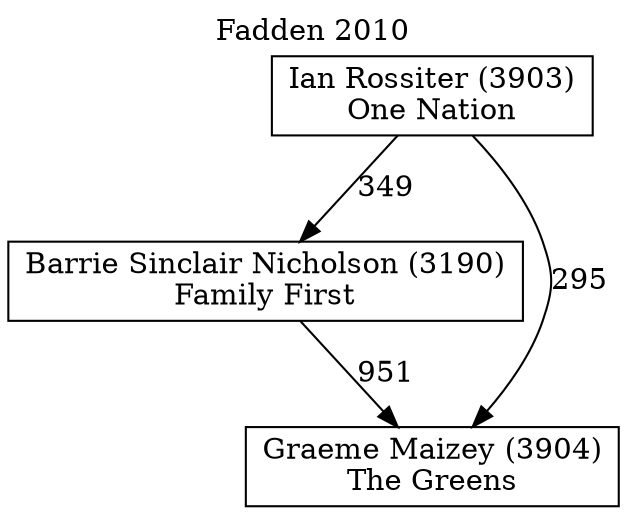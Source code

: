 // House preference flow
digraph "Graeme Maizey (3904)_Fadden_2010" {
	graph [label="Fadden 2010" labelloc=t mclimit=10]
	node [shape=box]
	"Barrie Sinclair Nicholson (3190)" [label="Barrie Sinclair Nicholson (3190)
Family First"]
	"Graeme Maizey (3904)" [label="Graeme Maizey (3904)
The Greens"]
	"Ian Rossiter (3903)" [label="Ian Rossiter (3903)
One Nation"]
	"Barrie Sinclair Nicholson (3190)" -> "Graeme Maizey (3904)" [label=951]
	"Ian Rossiter (3903)" -> "Barrie Sinclair Nicholson (3190)" [label=349]
	"Ian Rossiter (3903)" -> "Graeme Maizey (3904)" [label=295]
}

